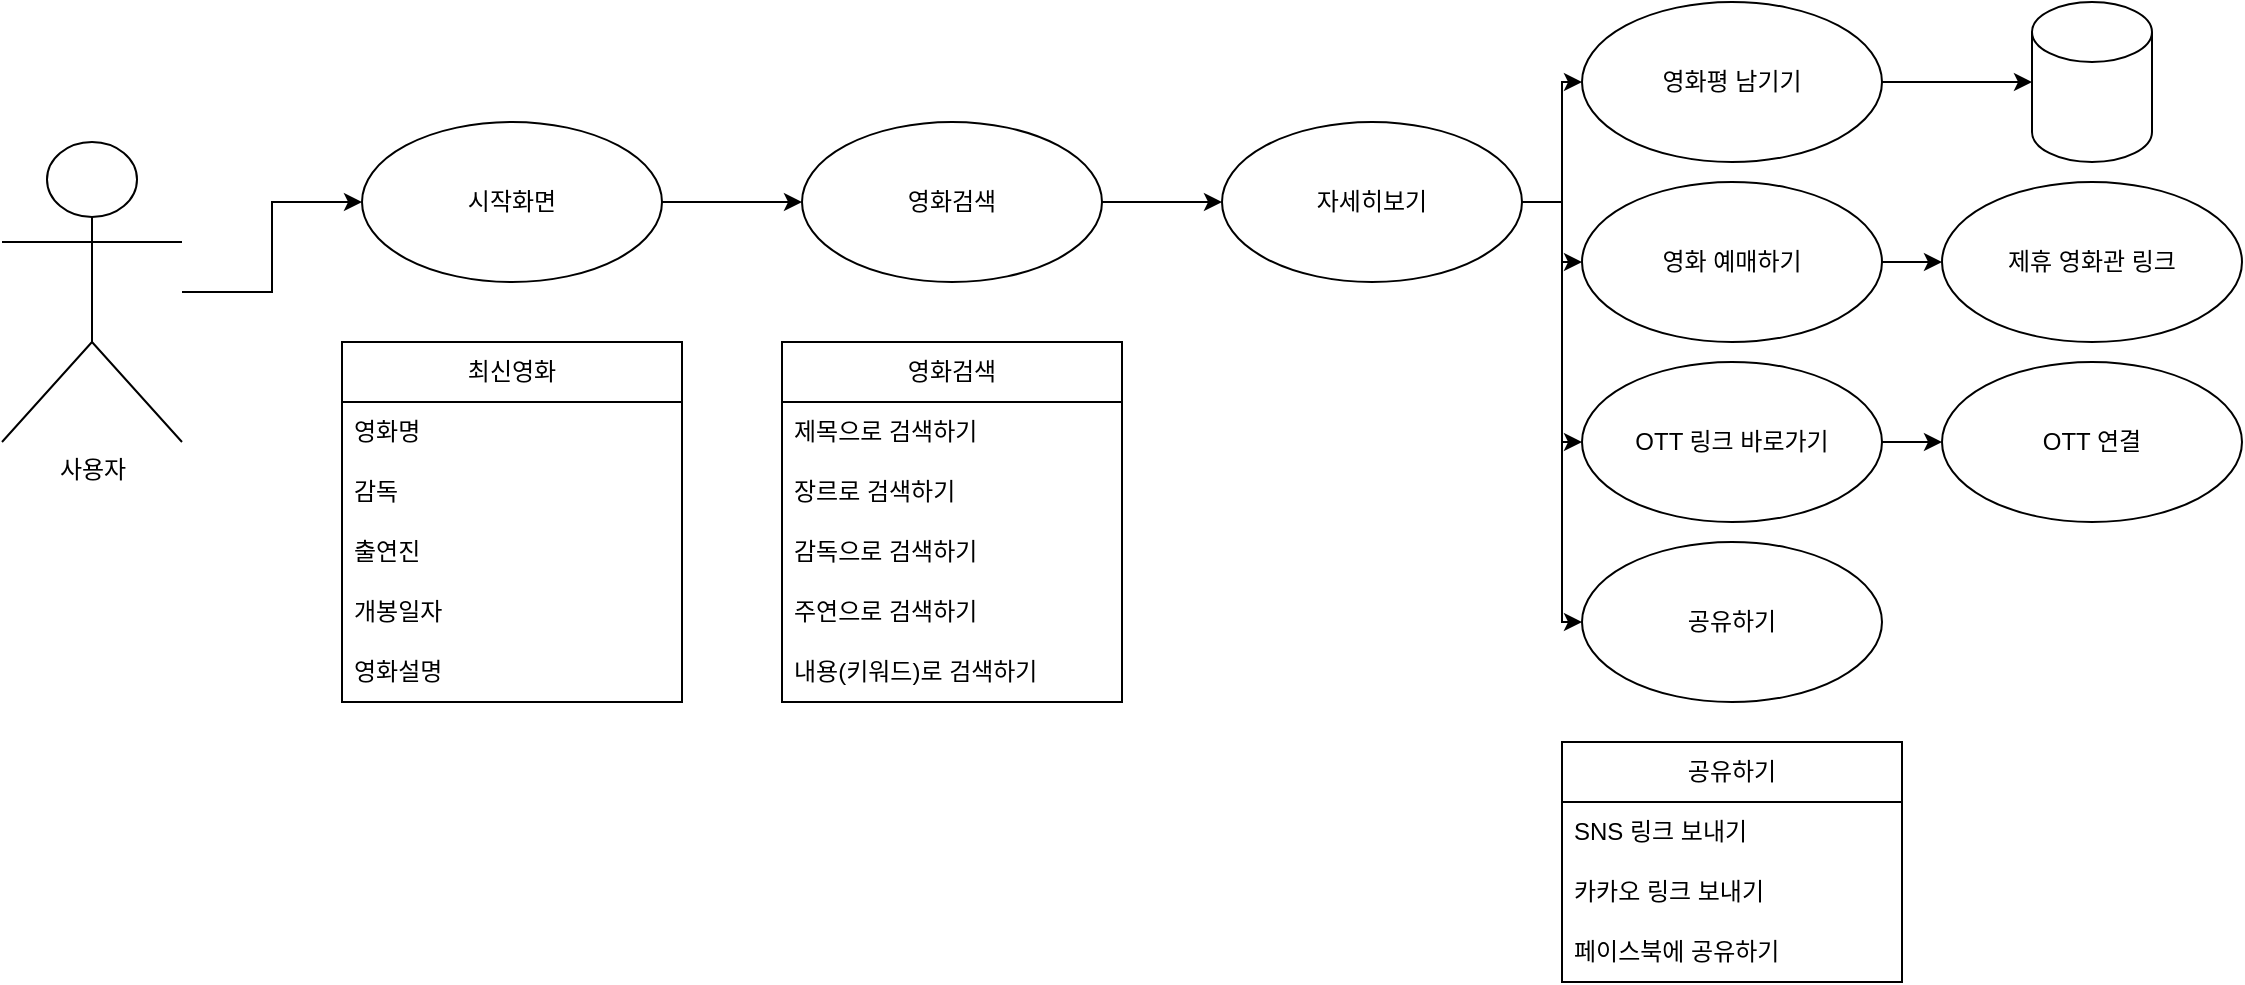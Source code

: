 <mxfile version="21.3.7" type="device">
  <diagram name="페이지-1" id="Q20y14CA6wLD8OipvzX8">
    <mxGraphModel dx="1434" dy="788" grid="1" gridSize="10" guides="1" tooltips="1" connect="1" arrows="1" fold="1" page="1" pageScale="1" pageWidth="4681" pageHeight="3300" math="0" shadow="0">
      <root>
        <mxCell id="0" />
        <mxCell id="1" parent="0" />
        <mxCell id="FO6Ss0-WTvho9U5DYuJ4-10" style="edgeStyle=orthogonalEdgeStyle;rounded=0;orthogonalLoop=1;jettySize=auto;html=1;entryX=0;entryY=0.5;entryDx=0;entryDy=0;" edge="1" parent="1" source="FO6Ss0-WTvho9U5DYuJ4-1" target="FO6Ss0-WTvho9U5DYuJ4-2">
          <mxGeometry relative="1" as="geometry" />
        </mxCell>
        <mxCell id="FO6Ss0-WTvho9U5DYuJ4-1" value="사용자" style="shape=umlActor;verticalLabelPosition=bottom;verticalAlign=top;html=1;outlineConnect=0;" vertex="1" parent="1">
          <mxGeometry x="70" y="70" width="90" height="150" as="geometry" />
        </mxCell>
        <mxCell id="FO6Ss0-WTvho9U5DYuJ4-23" style="edgeStyle=orthogonalEdgeStyle;rounded=0;orthogonalLoop=1;jettySize=auto;html=1;entryX=0;entryY=0.5;entryDx=0;entryDy=0;" edge="1" parent="1" source="FO6Ss0-WTvho9U5DYuJ4-2" target="FO6Ss0-WTvho9U5DYuJ4-11">
          <mxGeometry relative="1" as="geometry" />
        </mxCell>
        <mxCell id="FO6Ss0-WTvho9U5DYuJ4-2" value="시작화면" style="ellipse;whiteSpace=wrap;html=1;" vertex="1" parent="1">
          <mxGeometry x="250" y="60" width="150" height="80" as="geometry" />
        </mxCell>
        <mxCell id="FO6Ss0-WTvho9U5DYuJ4-4" value="최신영화" style="swimlane;fontStyle=0;childLayout=stackLayout;horizontal=1;startSize=30;horizontalStack=0;resizeParent=1;resizeParentMax=0;resizeLast=0;collapsible=1;marginBottom=0;whiteSpace=wrap;html=1;" vertex="1" parent="1">
          <mxGeometry x="240" y="170" width="170" height="180" as="geometry" />
        </mxCell>
        <mxCell id="FO6Ss0-WTvho9U5DYuJ4-5" value="영화명" style="text;strokeColor=none;fillColor=none;align=left;verticalAlign=middle;spacingLeft=4;spacingRight=4;overflow=hidden;points=[[0,0.5],[1,0.5]];portConstraint=eastwest;rotatable=0;whiteSpace=wrap;html=1;" vertex="1" parent="FO6Ss0-WTvho9U5DYuJ4-4">
          <mxGeometry y="30" width="170" height="30" as="geometry" />
        </mxCell>
        <mxCell id="FO6Ss0-WTvho9U5DYuJ4-6" value="감독" style="text;strokeColor=none;fillColor=none;align=left;verticalAlign=middle;spacingLeft=4;spacingRight=4;overflow=hidden;points=[[0,0.5],[1,0.5]];portConstraint=eastwest;rotatable=0;whiteSpace=wrap;html=1;" vertex="1" parent="FO6Ss0-WTvho9U5DYuJ4-4">
          <mxGeometry y="60" width="170" height="30" as="geometry" />
        </mxCell>
        <mxCell id="FO6Ss0-WTvho9U5DYuJ4-7" value="출연진" style="text;strokeColor=none;fillColor=none;align=left;verticalAlign=middle;spacingLeft=4;spacingRight=4;overflow=hidden;points=[[0,0.5],[1,0.5]];portConstraint=eastwest;rotatable=0;whiteSpace=wrap;html=1;" vertex="1" parent="FO6Ss0-WTvho9U5DYuJ4-4">
          <mxGeometry y="90" width="170" height="30" as="geometry" />
        </mxCell>
        <mxCell id="FO6Ss0-WTvho9U5DYuJ4-8" value="개봉일자" style="text;strokeColor=none;fillColor=none;align=left;verticalAlign=middle;spacingLeft=4;spacingRight=4;overflow=hidden;points=[[0,0.5],[1,0.5]];portConstraint=eastwest;rotatable=0;whiteSpace=wrap;html=1;" vertex="1" parent="FO6Ss0-WTvho9U5DYuJ4-4">
          <mxGeometry y="120" width="170" height="30" as="geometry" />
        </mxCell>
        <mxCell id="FO6Ss0-WTvho9U5DYuJ4-9" value="영화설명" style="text;strokeColor=none;fillColor=none;align=left;verticalAlign=middle;spacingLeft=4;spacingRight=4;overflow=hidden;points=[[0,0.5],[1,0.5]];portConstraint=eastwest;rotatable=0;whiteSpace=wrap;html=1;" vertex="1" parent="FO6Ss0-WTvho9U5DYuJ4-4">
          <mxGeometry y="150" width="170" height="30" as="geometry" />
        </mxCell>
        <mxCell id="FO6Ss0-WTvho9U5DYuJ4-25" style="edgeStyle=orthogonalEdgeStyle;rounded=0;orthogonalLoop=1;jettySize=auto;html=1;entryX=0;entryY=0.5;entryDx=0;entryDy=0;" edge="1" parent="1" source="FO6Ss0-WTvho9U5DYuJ4-11" target="FO6Ss0-WTvho9U5DYuJ4-24">
          <mxGeometry relative="1" as="geometry" />
        </mxCell>
        <mxCell id="FO6Ss0-WTvho9U5DYuJ4-11" value="영화검색" style="ellipse;whiteSpace=wrap;html=1;" vertex="1" parent="1">
          <mxGeometry x="470" y="60" width="150" height="80" as="geometry" />
        </mxCell>
        <mxCell id="FO6Ss0-WTvho9U5DYuJ4-17" value="영화검색" style="swimlane;fontStyle=0;childLayout=stackLayout;horizontal=1;startSize=30;horizontalStack=0;resizeParent=1;resizeParentMax=0;resizeLast=0;collapsible=1;marginBottom=0;whiteSpace=wrap;html=1;" vertex="1" parent="1">
          <mxGeometry x="460" y="170" width="170" height="180" as="geometry">
            <mxRectangle x="460" y="170" width="90" height="30" as="alternateBounds" />
          </mxGeometry>
        </mxCell>
        <mxCell id="FO6Ss0-WTvho9U5DYuJ4-18" value="제목으로 검색하기" style="text;strokeColor=none;fillColor=none;align=left;verticalAlign=middle;spacingLeft=4;spacingRight=4;overflow=hidden;points=[[0,0.5],[1,0.5]];portConstraint=eastwest;rotatable=0;whiteSpace=wrap;html=1;" vertex="1" parent="FO6Ss0-WTvho9U5DYuJ4-17">
          <mxGeometry y="30" width="170" height="30" as="geometry" />
        </mxCell>
        <mxCell id="FO6Ss0-WTvho9U5DYuJ4-19" value="장르로 검색하기" style="text;strokeColor=none;fillColor=none;align=left;verticalAlign=middle;spacingLeft=4;spacingRight=4;overflow=hidden;points=[[0,0.5],[1,0.5]];portConstraint=eastwest;rotatable=0;whiteSpace=wrap;html=1;" vertex="1" parent="FO6Ss0-WTvho9U5DYuJ4-17">
          <mxGeometry y="60" width="170" height="30" as="geometry" />
        </mxCell>
        <mxCell id="FO6Ss0-WTvho9U5DYuJ4-20" value="감독으로 검색하기" style="text;strokeColor=none;fillColor=none;align=left;verticalAlign=middle;spacingLeft=4;spacingRight=4;overflow=hidden;points=[[0,0.5],[1,0.5]];portConstraint=eastwest;rotatable=0;whiteSpace=wrap;html=1;" vertex="1" parent="FO6Ss0-WTvho9U5DYuJ4-17">
          <mxGeometry y="90" width="170" height="30" as="geometry" />
        </mxCell>
        <mxCell id="FO6Ss0-WTvho9U5DYuJ4-21" value="주연으로 검색하기" style="text;strokeColor=none;fillColor=none;align=left;verticalAlign=middle;spacingLeft=4;spacingRight=4;overflow=hidden;points=[[0,0.5],[1,0.5]];portConstraint=eastwest;rotatable=0;whiteSpace=wrap;html=1;" vertex="1" parent="FO6Ss0-WTvho9U5DYuJ4-17">
          <mxGeometry y="120" width="170" height="30" as="geometry" />
        </mxCell>
        <mxCell id="FO6Ss0-WTvho9U5DYuJ4-22" value="내용(키워드)로 검색하기" style="text;strokeColor=none;fillColor=none;align=left;verticalAlign=middle;spacingLeft=4;spacingRight=4;overflow=hidden;points=[[0,0.5],[1,0.5]];portConstraint=eastwest;rotatable=0;whiteSpace=wrap;html=1;" vertex="1" parent="FO6Ss0-WTvho9U5DYuJ4-17">
          <mxGeometry y="150" width="170" height="30" as="geometry" />
        </mxCell>
        <mxCell id="FO6Ss0-WTvho9U5DYuJ4-30" style="edgeStyle=orthogonalEdgeStyle;rounded=0;orthogonalLoop=1;jettySize=auto;html=1;entryX=0;entryY=0.5;entryDx=0;entryDy=0;" edge="1" parent="1" source="FO6Ss0-WTvho9U5DYuJ4-24" target="FO6Ss0-WTvho9U5DYuJ4-26">
          <mxGeometry relative="1" as="geometry" />
        </mxCell>
        <mxCell id="FO6Ss0-WTvho9U5DYuJ4-31" style="edgeStyle=orthogonalEdgeStyle;rounded=0;orthogonalLoop=1;jettySize=auto;html=1;entryX=0;entryY=0.5;entryDx=0;entryDy=0;" edge="1" parent="1" source="FO6Ss0-WTvho9U5DYuJ4-24" target="FO6Ss0-WTvho9U5DYuJ4-27">
          <mxGeometry relative="1" as="geometry" />
        </mxCell>
        <mxCell id="FO6Ss0-WTvho9U5DYuJ4-32" style="edgeStyle=orthogonalEdgeStyle;rounded=0;orthogonalLoop=1;jettySize=auto;html=1;entryX=0;entryY=0.5;entryDx=0;entryDy=0;" edge="1" parent="1" source="FO6Ss0-WTvho9U5DYuJ4-24" target="FO6Ss0-WTvho9U5DYuJ4-28">
          <mxGeometry relative="1" as="geometry">
            <Array as="points">
              <mxPoint x="850" y="100" />
              <mxPoint x="850" y="220" />
            </Array>
          </mxGeometry>
        </mxCell>
        <mxCell id="FO6Ss0-WTvho9U5DYuJ4-33" style="edgeStyle=orthogonalEdgeStyle;rounded=0;orthogonalLoop=1;jettySize=auto;html=1;entryX=0;entryY=0.5;entryDx=0;entryDy=0;" edge="1" parent="1" source="FO6Ss0-WTvho9U5DYuJ4-24" target="FO6Ss0-WTvho9U5DYuJ4-29">
          <mxGeometry relative="1" as="geometry">
            <Array as="points">
              <mxPoint x="850" y="100" />
              <mxPoint x="850" y="310" />
            </Array>
          </mxGeometry>
        </mxCell>
        <mxCell id="FO6Ss0-WTvho9U5DYuJ4-24" value="자세히보기" style="ellipse;whiteSpace=wrap;html=1;" vertex="1" parent="1">
          <mxGeometry x="680" y="60" width="150" height="80" as="geometry" />
        </mxCell>
        <mxCell id="FO6Ss0-WTvho9U5DYuJ4-45" style="edgeStyle=orthogonalEdgeStyle;rounded=0;orthogonalLoop=1;jettySize=auto;html=1;entryX=0;entryY=0.5;entryDx=0;entryDy=0;entryPerimeter=0;" edge="1" parent="1" source="FO6Ss0-WTvho9U5DYuJ4-26" target="FO6Ss0-WTvho9U5DYuJ4-44">
          <mxGeometry relative="1" as="geometry" />
        </mxCell>
        <mxCell id="FO6Ss0-WTvho9U5DYuJ4-26" value="영화평 남기기" style="ellipse;whiteSpace=wrap;html=1;" vertex="1" parent="1">
          <mxGeometry x="860" width="150" height="80" as="geometry" />
        </mxCell>
        <mxCell id="FO6Ss0-WTvho9U5DYuJ4-35" style="edgeStyle=orthogonalEdgeStyle;rounded=0;orthogonalLoop=1;jettySize=auto;html=1;entryX=0;entryY=0.5;entryDx=0;entryDy=0;" edge="1" parent="1" source="FO6Ss0-WTvho9U5DYuJ4-27" target="FO6Ss0-WTvho9U5DYuJ4-34">
          <mxGeometry relative="1" as="geometry" />
        </mxCell>
        <mxCell id="FO6Ss0-WTvho9U5DYuJ4-27" value="영화 예매하기" style="ellipse;whiteSpace=wrap;html=1;" vertex="1" parent="1">
          <mxGeometry x="860" y="90" width="150" height="80" as="geometry" />
        </mxCell>
        <mxCell id="FO6Ss0-WTvho9U5DYuJ4-37" style="edgeStyle=orthogonalEdgeStyle;rounded=0;orthogonalLoop=1;jettySize=auto;html=1;entryX=0;entryY=0.5;entryDx=0;entryDy=0;" edge="1" parent="1" source="FO6Ss0-WTvho9U5DYuJ4-28" target="FO6Ss0-WTvho9U5DYuJ4-36">
          <mxGeometry relative="1" as="geometry" />
        </mxCell>
        <mxCell id="FO6Ss0-WTvho9U5DYuJ4-28" value="OTT 링크 바로가기" style="ellipse;whiteSpace=wrap;html=1;" vertex="1" parent="1">
          <mxGeometry x="860" y="180" width="150" height="80" as="geometry" />
        </mxCell>
        <mxCell id="FO6Ss0-WTvho9U5DYuJ4-29" value="공유하기" style="ellipse;whiteSpace=wrap;html=1;" vertex="1" parent="1">
          <mxGeometry x="860" y="270" width="150" height="80" as="geometry" />
        </mxCell>
        <mxCell id="FO6Ss0-WTvho9U5DYuJ4-34" value="제휴 영화관 링크" style="ellipse;whiteSpace=wrap;html=1;" vertex="1" parent="1">
          <mxGeometry x="1040" y="90" width="150" height="80" as="geometry" />
        </mxCell>
        <mxCell id="FO6Ss0-WTvho9U5DYuJ4-36" value="OTT 연결" style="ellipse;whiteSpace=wrap;html=1;" vertex="1" parent="1">
          <mxGeometry x="1040" y="180" width="150" height="80" as="geometry" />
        </mxCell>
        <mxCell id="FO6Ss0-WTvho9U5DYuJ4-38" value="공유하기" style="swimlane;fontStyle=0;childLayout=stackLayout;horizontal=1;startSize=30;horizontalStack=0;resizeParent=1;resizeParentMax=0;resizeLast=0;collapsible=1;marginBottom=0;whiteSpace=wrap;html=1;" vertex="1" parent="1">
          <mxGeometry x="850" y="370" width="170" height="120" as="geometry">
            <mxRectangle x="460" y="170" width="90" height="30" as="alternateBounds" />
          </mxGeometry>
        </mxCell>
        <mxCell id="FO6Ss0-WTvho9U5DYuJ4-39" value="SNS 링크 보내기" style="text;strokeColor=none;fillColor=none;align=left;verticalAlign=middle;spacingLeft=4;spacingRight=4;overflow=hidden;points=[[0,0.5],[1,0.5]];portConstraint=eastwest;rotatable=0;whiteSpace=wrap;html=1;" vertex="1" parent="FO6Ss0-WTvho9U5DYuJ4-38">
          <mxGeometry y="30" width="170" height="30" as="geometry" />
        </mxCell>
        <mxCell id="FO6Ss0-WTvho9U5DYuJ4-40" value="카카오 링크 보내기" style="text;strokeColor=none;fillColor=none;align=left;verticalAlign=middle;spacingLeft=4;spacingRight=4;overflow=hidden;points=[[0,0.5],[1,0.5]];portConstraint=eastwest;rotatable=0;whiteSpace=wrap;html=1;" vertex="1" parent="FO6Ss0-WTvho9U5DYuJ4-38">
          <mxGeometry y="60" width="170" height="30" as="geometry" />
        </mxCell>
        <mxCell id="FO6Ss0-WTvho9U5DYuJ4-41" value="페이스북에 공유하기" style="text;strokeColor=none;fillColor=none;align=left;verticalAlign=middle;spacingLeft=4;spacingRight=4;overflow=hidden;points=[[0,0.5],[1,0.5]];portConstraint=eastwest;rotatable=0;whiteSpace=wrap;html=1;" vertex="1" parent="FO6Ss0-WTvho9U5DYuJ4-38">
          <mxGeometry y="90" width="170" height="30" as="geometry" />
        </mxCell>
        <mxCell id="FO6Ss0-WTvho9U5DYuJ4-44" value="" style="shape=cylinder3;whiteSpace=wrap;html=1;boundedLbl=1;backgroundOutline=1;size=15;" vertex="1" parent="1">
          <mxGeometry x="1085" width="60" height="80" as="geometry" />
        </mxCell>
      </root>
    </mxGraphModel>
  </diagram>
</mxfile>
